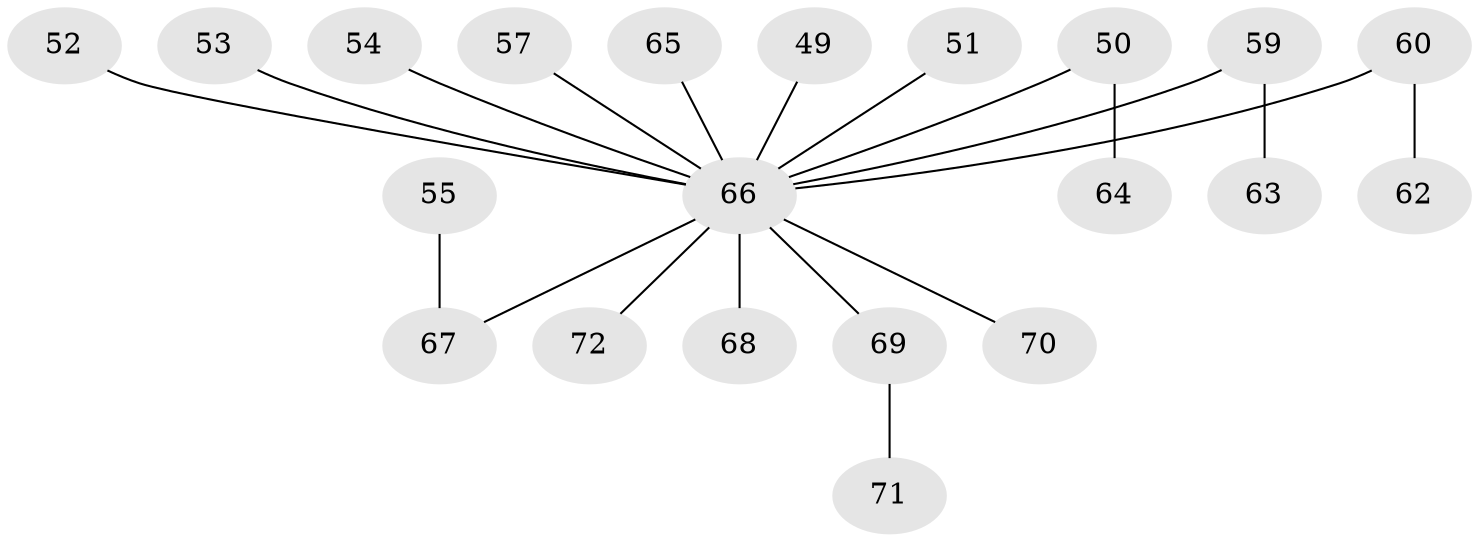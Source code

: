 // original degree distribution, {5: 0.027777777777777776, 4: 0.027777777777777776, 3: 0.18055555555555555, 6: 0.027777777777777776, 2: 0.2777777777777778, 1: 0.4583333333333333}
// Generated by graph-tools (version 1.1) at 2025/56/03/04/25 21:56:30]
// undirected, 21 vertices, 20 edges
graph export_dot {
graph [start="1"]
  node [color=gray90,style=filled];
  49 [super="+31"];
  50;
  51;
  52;
  53;
  54;
  55;
  57;
  59;
  60 [super="+58"];
  62;
  63;
  64;
  65;
  66 [super="+35+29+20+23+24+34+61+56+32+39+38+40+41+45+42+43+44+46+47"];
  67 [super="+30"];
  68;
  69;
  70;
  71;
  72;
  49 -- 66;
  50 -- 64;
  50 -- 66;
  51 -- 66;
  52 -- 66;
  53 -- 66;
  54 -- 66;
  55 -- 67;
  57 -- 66;
  59 -- 63;
  59 -- 66;
  60 -- 66;
  60 -- 62;
  65 -- 66;
  66 -- 69;
  66 -- 67;
  66 -- 70;
  66 -- 72;
  66 -- 68;
  69 -- 71;
}
